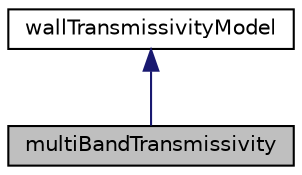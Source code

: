 digraph "multiBandTransmissivity"
{
  bgcolor="transparent";
  edge [fontname="Helvetica",fontsize="10",labelfontname="Helvetica",labelfontsize="10"];
  node [fontname="Helvetica",fontsize="10",shape=record];
  Node1 [label="multiBandTransmissivity",height=0.2,width=0.4,color="black", fillcolor="grey75", style="filled" fontcolor="black"];
  Node2 -> Node1 [dir="back",color="midnightblue",fontsize="10",style="solid",fontname="Helvetica"];
  Node2 [label="wallTransmissivityModel",height=0.2,width=0.4,color="black",URL="$classFoam_1_1radiation_1_1wallTransmissivityModel.html",tooltip="Base class for wall transmissivity models. "];
}
